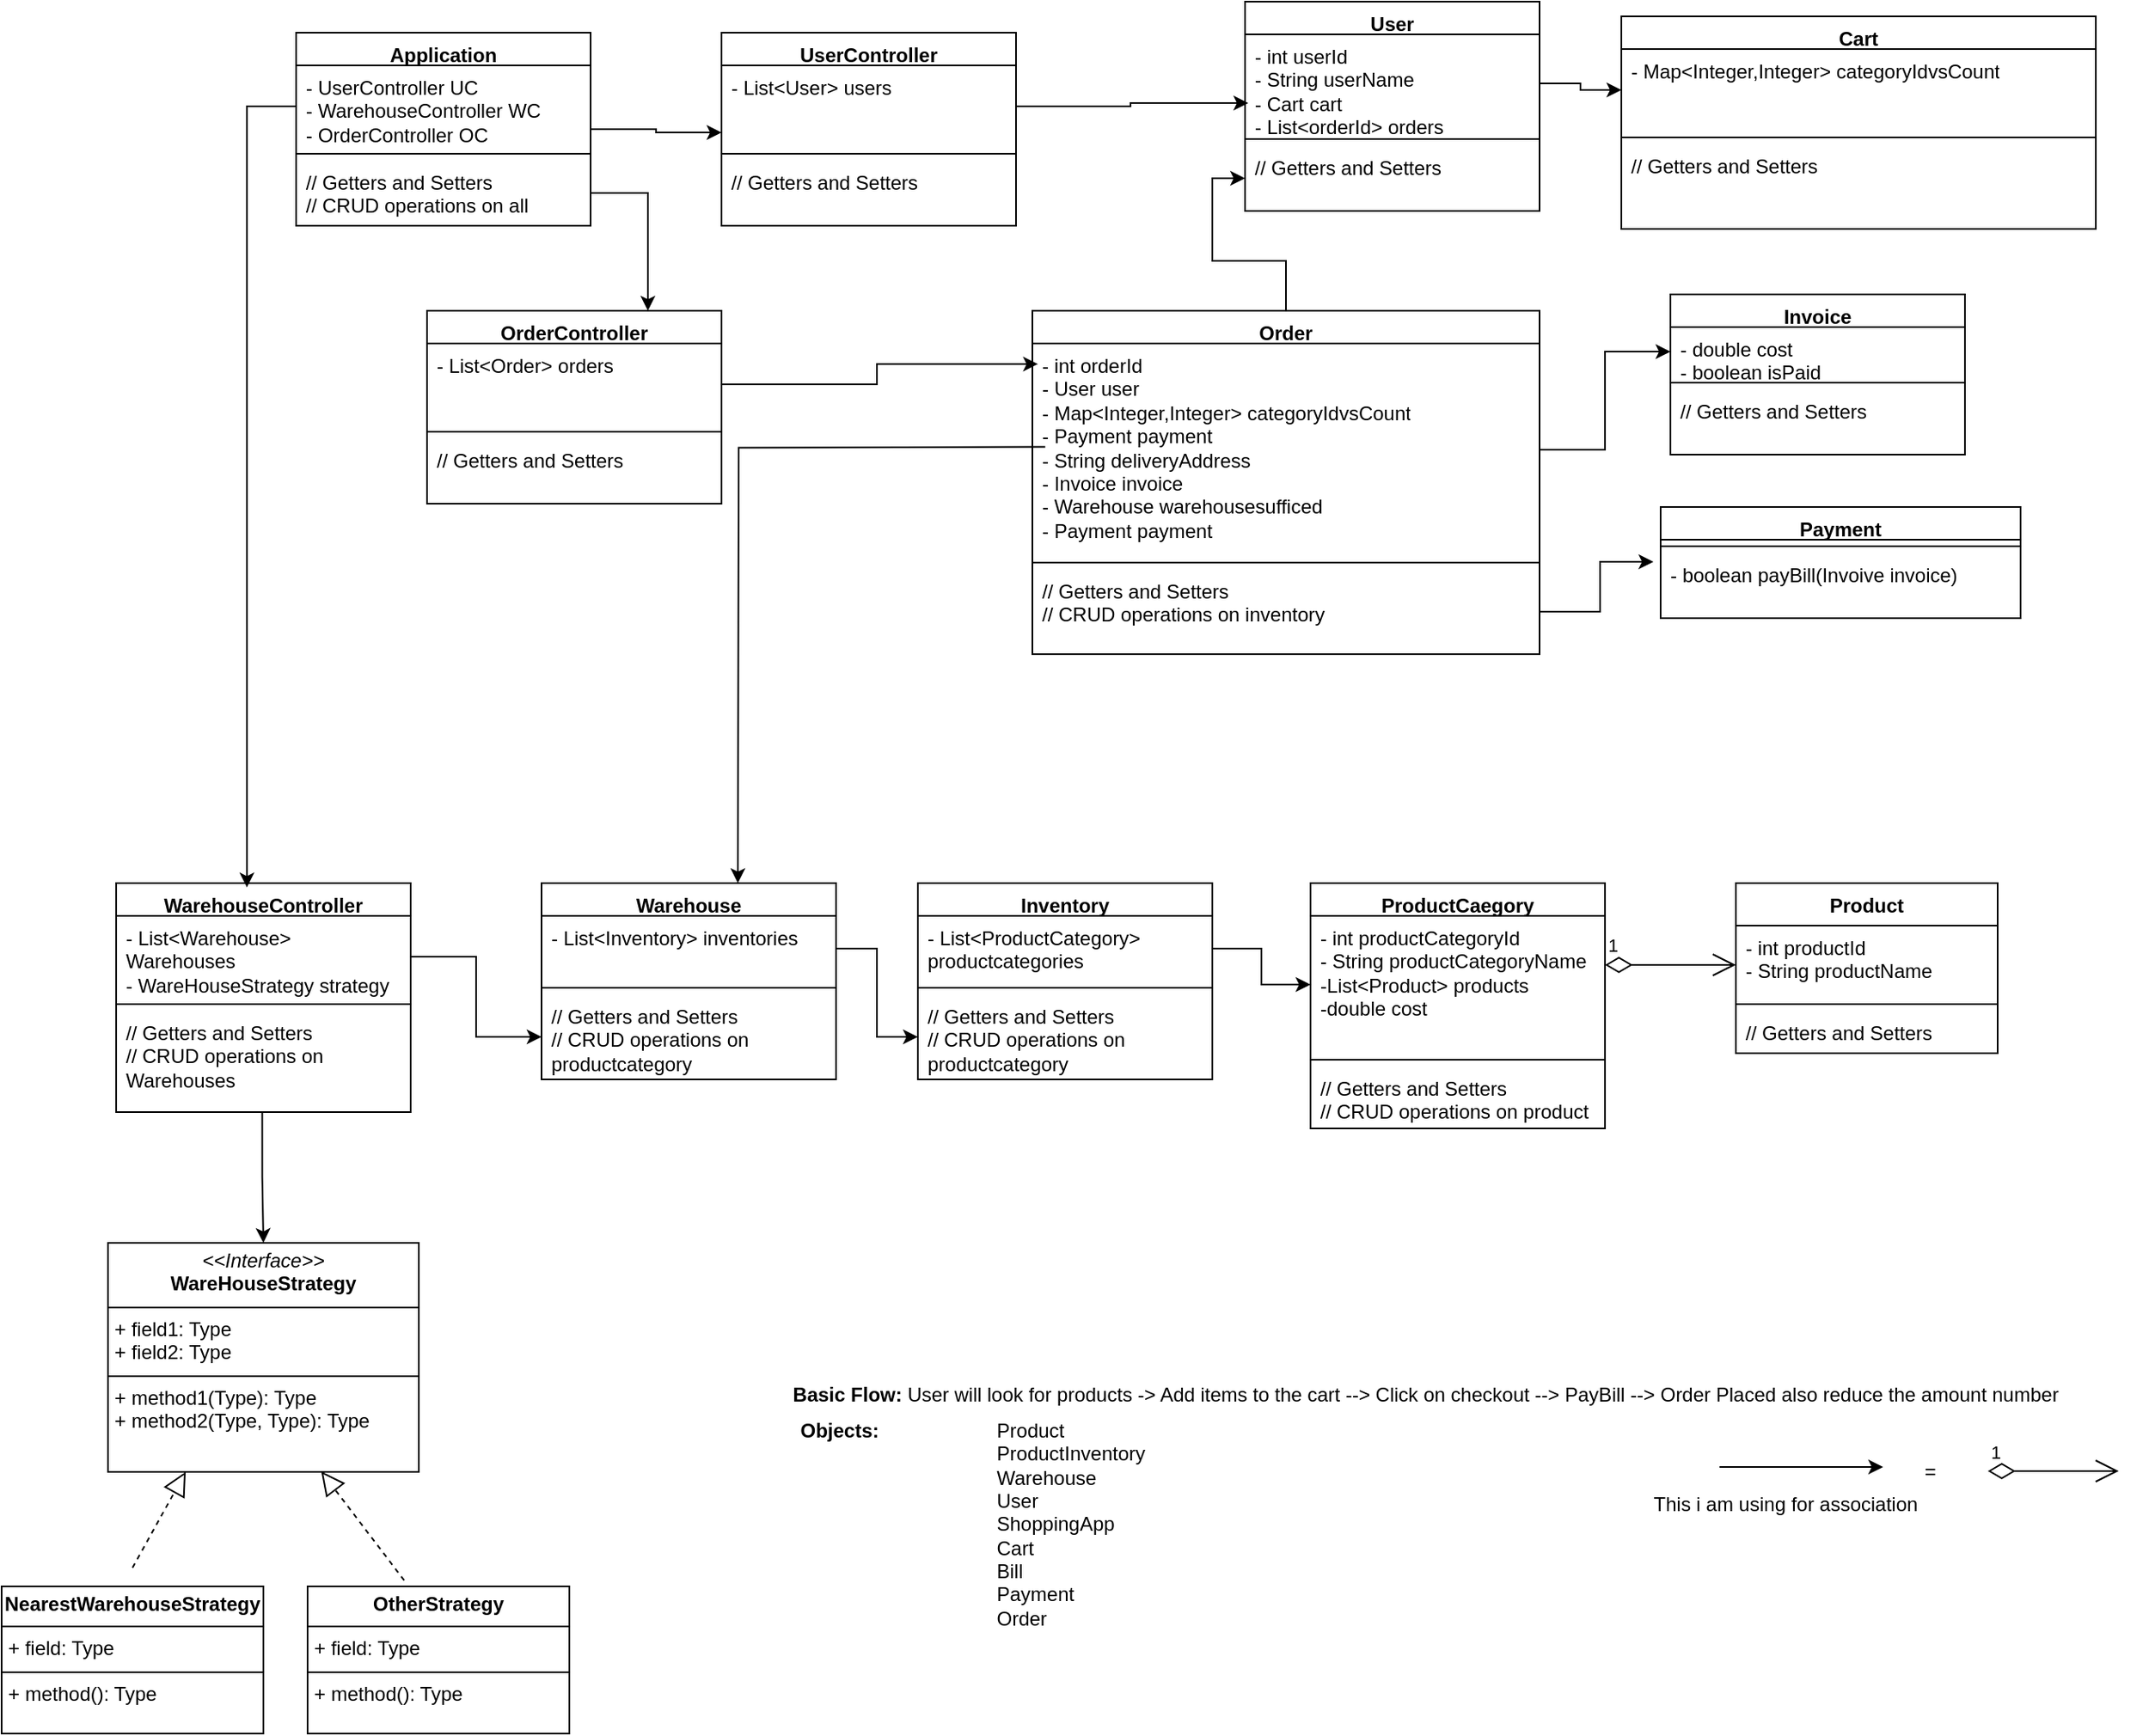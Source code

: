 <mxfile version="26.2.12">
  <diagram name="Page-1" id="R5mzg3Jd73CgV2ITMSIx">
    <mxGraphModel dx="2855" dy="2289" grid="1" gridSize="10" guides="1" tooltips="1" connect="1" arrows="1" fold="1" page="1" pageScale="1" pageWidth="827" pageHeight="1169" math="0" shadow="0">
      <root>
        <mxCell id="0" />
        <mxCell id="1" parent="0" />
        <mxCell id="mcaBPI0NUhfUBAepLJSA-3" value="Product" style="swimlane;fontStyle=1;align=center;verticalAlign=top;childLayout=stackLayout;horizontal=1;startSize=26;horizontalStack=0;resizeParent=1;resizeParentMax=0;resizeLast=0;collapsible=1;marginBottom=0;whiteSpace=wrap;html=1;" vertex="1" parent="1">
          <mxGeometry x="460" y="450" width="160" height="104" as="geometry" />
        </mxCell>
        <mxCell id="mcaBPI0NUhfUBAepLJSA-4" value="- int productId&lt;div&gt;- String productName&lt;/div&gt;" style="text;strokeColor=none;fillColor=none;align=left;verticalAlign=top;spacingLeft=4;spacingRight=4;overflow=hidden;rotatable=0;points=[[0,0.5],[1,0.5]];portConstraint=eastwest;whiteSpace=wrap;html=1;" vertex="1" parent="mcaBPI0NUhfUBAepLJSA-3">
          <mxGeometry y="26" width="160" height="44" as="geometry" />
        </mxCell>
        <mxCell id="mcaBPI0NUhfUBAepLJSA-5" value="" style="line;strokeWidth=1;fillColor=none;align=left;verticalAlign=middle;spacingTop=-1;spacingLeft=3;spacingRight=3;rotatable=0;labelPosition=right;points=[];portConstraint=eastwest;strokeColor=inherit;" vertex="1" parent="mcaBPI0NUhfUBAepLJSA-3">
          <mxGeometry y="70" width="160" height="8" as="geometry" />
        </mxCell>
        <mxCell id="mcaBPI0NUhfUBAepLJSA-6" value="// Getters and Setters" style="text;strokeColor=none;fillColor=none;align=left;verticalAlign=top;spacingLeft=4;spacingRight=4;overflow=hidden;rotatable=0;points=[[0,0.5],[1,0.5]];portConstraint=eastwest;whiteSpace=wrap;html=1;" vertex="1" parent="mcaBPI0NUhfUBAepLJSA-3">
          <mxGeometry y="78" width="160" height="26" as="geometry" />
        </mxCell>
        <mxCell id="mcaBPI0NUhfUBAepLJSA-8" value="ProductCaegory" style="swimlane;fontStyle=1;align=center;verticalAlign=top;childLayout=stackLayout;horizontal=1;startSize=20;horizontalStack=0;resizeParent=1;resizeParentMax=0;resizeLast=0;collapsible=1;marginBottom=0;whiteSpace=wrap;html=1;" vertex="1" parent="1">
          <mxGeometry x="200" y="450" width="180" height="150" as="geometry" />
        </mxCell>
        <mxCell id="mcaBPI0NUhfUBAepLJSA-9" value="&lt;div&gt;- int productCategoryId&lt;/div&gt;&lt;div&gt;- String productCategoryName&lt;/div&gt;-List&amp;lt;Product&amp;gt; products&lt;div&gt;-double cost&lt;/div&gt;" style="text;strokeColor=none;fillColor=none;align=left;verticalAlign=top;spacingLeft=4;spacingRight=4;overflow=hidden;rotatable=0;points=[[0,0.5],[1,0.5]];portConstraint=eastwest;whiteSpace=wrap;html=1;" vertex="1" parent="mcaBPI0NUhfUBAepLJSA-8">
          <mxGeometry y="20" width="180" height="84" as="geometry" />
        </mxCell>
        <mxCell id="mcaBPI0NUhfUBAepLJSA-10" value="" style="line;strokeWidth=1;fillColor=none;align=left;verticalAlign=middle;spacingTop=-1;spacingLeft=3;spacingRight=3;rotatable=0;labelPosition=right;points=[];portConstraint=eastwest;strokeColor=inherit;" vertex="1" parent="mcaBPI0NUhfUBAepLJSA-8">
          <mxGeometry y="104" width="180" height="8" as="geometry" />
        </mxCell>
        <mxCell id="mcaBPI0NUhfUBAepLJSA-11" value="// Getters and Setters&lt;div&gt;// CRUD operations on product&lt;/div&gt;" style="text;strokeColor=none;fillColor=none;align=left;verticalAlign=top;spacingLeft=4;spacingRight=4;overflow=hidden;rotatable=0;points=[[0,0.5],[1,0.5]];portConstraint=eastwest;whiteSpace=wrap;html=1;" vertex="1" parent="mcaBPI0NUhfUBAepLJSA-8">
          <mxGeometry y="112" width="180" height="38" as="geometry" />
        </mxCell>
        <mxCell id="mcaBPI0NUhfUBAepLJSA-12" value="1" style="endArrow=open;html=1;endSize=12;startArrow=diamondThin;startSize=14;startFill=0;edgeStyle=orthogonalEdgeStyle;align=left;verticalAlign=bottom;rounded=0;" edge="1" parent="1">
          <mxGeometry x="-1" y="3" relative="1" as="geometry">
            <mxPoint x="380" y="500" as="sourcePoint" />
            <mxPoint x="460" y="500" as="targetPoint" />
          </mxGeometry>
        </mxCell>
        <mxCell id="mcaBPI0NUhfUBAepLJSA-13" value="Inventory" style="swimlane;fontStyle=1;align=center;verticalAlign=top;childLayout=stackLayout;horizontal=1;startSize=20;horizontalStack=0;resizeParent=1;resizeParentMax=0;resizeLast=0;collapsible=1;marginBottom=0;whiteSpace=wrap;html=1;" vertex="1" parent="1">
          <mxGeometry x="-40" y="450" width="180" height="120" as="geometry" />
        </mxCell>
        <mxCell id="mcaBPI0NUhfUBAepLJSA-14" value="&lt;div&gt;- List&amp;lt;ProductCategory&amp;gt; productcategories&lt;/div&gt;" style="text;strokeColor=none;fillColor=none;align=left;verticalAlign=top;spacingLeft=4;spacingRight=4;overflow=hidden;rotatable=0;points=[[0,0.5],[1,0.5]];portConstraint=eastwest;whiteSpace=wrap;html=1;" vertex="1" parent="mcaBPI0NUhfUBAepLJSA-13">
          <mxGeometry y="20" width="180" height="40" as="geometry" />
        </mxCell>
        <mxCell id="mcaBPI0NUhfUBAepLJSA-15" value="" style="line;strokeWidth=1;fillColor=none;align=left;verticalAlign=middle;spacingTop=-1;spacingLeft=3;spacingRight=3;rotatable=0;labelPosition=right;points=[];portConstraint=eastwest;strokeColor=inherit;" vertex="1" parent="mcaBPI0NUhfUBAepLJSA-13">
          <mxGeometry y="60" width="180" height="8" as="geometry" />
        </mxCell>
        <mxCell id="mcaBPI0NUhfUBAepLJSA-16" value="// Getters and Setters&lt;div&gt;// CRUD operations on productcategory&lt;/div&gt;" style="text;strokeColor=none;fillColor=none;align=left;verticalAlign=top;spacingLeft=4;spacingRight=4;overflow=hidden;rotatable=0;points=[[0,0.5],[1,0.5]];portConstraint=eastwest;whiteSpace=wrap;html=1;" vertex="1" parent="mcaBPI0NUhfUBAepLJSA-13">
          <mxGeometry y="68" width="180" height="52" as="geometry" />
        </mxCell>
        <mxCell id="mcaBPI0NUhfUBAepLJSA-18" style="edgeStyle=orthogonalEdgeStyle;rounded=0;orthogonalLoop=1;jettySize=auto;html=1;entryX=0;entryY=0.5;entryDx=0;entryDy=0;" edge="1" parent="1" source="mcaBPI0NUhfUBAepLJSA-14" target="mcaBPI0NUhfUBAepLJSA-9">
          <mxGeometry relative="1" as="geometry" />
        </mxCell>
        <mxCell id="mcaBPI0NUhfUBAepLJSA-23" value="Warehouse" style="swimlane;fontStyle=1;align=center;verticalAlign=top;childLayout=stackLayout;horizontal=1;startSize=20;horizontalStack=0;resizeParent=1;resizeParentMax=0;resizeLast=0;collapsible=1;marginBottom=0;whiteSpace=wrap;html=1;" vertex="1" parent="1">
          <mxGeometry x="-270" y="450" width="180" height="120" as="geometry">
            <mxRectangle x="-270" y="450" width="100" height="30" as="alternateBounds" />
          </mxGeometry>
        </mxCell>
        <mxCell id="mcaBPI0NUhfUBAepLJSA-24" value="&lt;div&gt;- List&amp;lt;Inventory&amp;gt; inventories&lt;/div&gt;" style="text;strokeColor=none;fillColor=none;align=left;verticalAlign=top;spacingLeft=4;spacingRight=4;overflow=hidden;rotatable=0;points=[[0,0.5],[1,0.5]];portConstraint=eastwest;whiteSpace=wrap;html=1;" vertex="1" parent="mcaBPI0NUhfUBAepLJSA-23">
          <mxGeometry y="20" width="180" height="40" as="geometry" />
        </mxCell>
        <mxCell id="mcaBPI0NUhfUBAepLJSA-25" value="" style="line;strokeWidth=1;fillColor=none;align=left;verticalAlign=middle;spacingTop=-1;spacingLeft=3;spacingRight=3;rotatable=0;labelPosition=right;points=[];portConstraint=eastwest;strokeColor=inherit;" vertex="1" parent="mcaBPI0NUhfUBAepLJSA-23">
          <mxGeometry y="60" width="180" height="8" as="geometry" />
        </mxCell>
        <mxCell id="mcaBPI0NUhfUBAepLJSA-26" value="// Getters and Setters&lt;div&gt;// CRUD operations on productcategory&lt;/div&gt;" style="text;strokeColor=none;fillColor=none;align=left;verticalAlign=top;spacingLeft=4;spacingRight=4;overflow=hidden;rotatable=0;points=[[0,0.5],[1,0.5]];portConstraint=eastwest;whiteSpace=wrap;html=1;" vertex="1" parent="mcaBPI0NUhfUBAepLJSA-23">
          <mxGeometry y="68" width="180" height="52" as="geometry" />
        </mxCell>
        <mxCell id="mcaBPI0NUhfUBAepLJSA-27" value="" style="edgeStyle=orthogonalEdgeStyle;rounded=0;orthogonalLoop=1;jettySize=auto;html=1;" edge="1" parent="1" source="mcaBPI0NUhfUBAepLJSA-24" target="mcaBPI0NUhfUBAepLJSA-16">
          <mxGeometry relative="1" as="geometry" />
        </mxCell>
        <mxCell id="mcaBPI0NUhfUBAepLJSA-28" value="&lt;span style=&quot;caret-color: rgba(0, 0, 0, 0); color: rgba(0, 0, 0, 0); font-family: monospace; font-size: 0px; text-align: start;&quot;&gt;%3CmxGraphModel%3E%3Croot%3E%3CmxCell%20id%3D%220%22%2F%3E%3CmxCell%20id%3D%221%22%20parent%3D%220%22%2F%3E%3CmxCell%20id%3D%222%22%20value%3D%22%26lt%3Bb%26gt%3BBasic%20Flow%3A%20%26lt%3B%2Fb%26gt%3BUser%20will%20look%20for%20products%20-%26amp%3Bgt%3B%20Add%20items%20to%20the%20cart%20--%26amp%3Bgt%3B%20Click%20on%20checkout%20--%26amp%3Bgt%3B%20PayBill%20--%26amp%3Bgt%3B%20Order%20Placed%20also%20reduce%20the%20amount%20number%26lt%3Bdiv%26gt%3B%26lt%3Bbr%26gt%3B%26lt%3B%2Fdiv%26gt%3B%22%20style%3D%22text%3Bhtml%3D1%3Balign%3Dcenter%3BverticalAlign%3Dmiddle%3Bresizable%3D0%3Bpoints%3D%5B%5D%3Bautosize%3D1%3BstrokeColor%3Dnone%3BfillColor%3Dnone%3B%22%20vertex%3D%221%22%20parent%3D%221%22%3E%3CmxGeometry%20x%3D%22-370%22%20y%3D%223%22%20width%3D%22800%22%20height%3D%2240%22%20as%3D%22geometry%22%2F%3E%3C%2FmxCell%3E%3CmxCell%20id%3D%223%22%20value%3D%22%26lt%3Bdiv%20style%3D%26quot%3Btext-align%3A%20left%3B%26quot%3B%26gt%3B%26lt%3Bb%26gt%3BObjects%3A%20%26lt%3Bspan%20style%3D%26quot%3Bwhite-space%3A%20pre%3B%26quot%3B%26gt%3B%26%239%3B%26lt%3B%2Fspan%26gt%3B%26lt%3B%2Fb%26gt%3B%26lt%3Bspan%20style%3D%26quot%3Bwhite-space%3A%20pre%3B%26quot%3B%26gt%3B%26%239%3B%26lt%3B%2Fspan%26gt%3B%26lt%3Bspan%20style%3D%26quot%3Bwhite-space%3A%20pre%3B%26quot%3B%26gt%3B%26%239%3B%20%20%20%20%26lt%3B%2Fspan%26gt%3BProduct%26lt%3B%2Fdiv%26gt%3B%26lt%3Bdiv%20style%3D%26quot%3Btext-align%3A%20left%3B%26quot%3B%26gt%3B%26lt%3Bspan%20style%3D%26quot%3Bwhite-space%3A%20pre%3B%26quot%3B%26gt%3B%26%239%3B%26lt%3B%2Fspan%26gt%3B%26lt%3Bspan%20style%3D%26quot%3Bwhite-space%3A%20pre%3B%26quot%3B%26gt%3B%26%239%3B%26lt%3B%2Fspan%26gt%3B%26lt%3Bspan%20style%3D%26quot%3Bwhite-space%3A%20pre%3B%26quot%3B%26gt%3B%26%239%3B%26lt%3B%2Fspan%26gt%3B%26lt%3Bspan%20style%3D%26quot%3Bwhite-space%3A%20pre%3B%26quot%3B%26gt%3B%26%239%3B%20%20%20%20%26lt%3B%2Fspan%26gt%3BProductInventory%26lt%3B%2Fdiv%26gt%3B%26lt%3Bblockquote%20style%3D%26quot%3Bmargin%3A%200%200%200%2040px%3B%20border%3A%20none%3B%20padding%3A%200px%3B%26quot%3B%26gt%3B%26lt%3Bblockquote%20style%3D%26quot%3Bmargin%3A%200%200%200%2040px%3B%20border%3A%20none%3B%20padding%3A%200px%3B%26quot%3B%26gt%3B%26lt%3Bblockquote%20style%3D%26quot%3Bmargin%3A%200%200%200%2040px%3B%20border%3A%20none%3B%20padding%3A%200px%3B%26quot%3B%26gt%3B%26lt%3Bdiv%20style%3D%26quot%3Btext-align%3A%20left%3B%26quot%3B%26gt%3BWarehouse%26lt%3B%2Fdiv%26gt%3B%26lt%3B%2Fblockquote%26gt%3B%26lt%3B%2Fblockquote%26gt%3B%26lt%3Bblockquote%20style%3D%26quot%3Bmargin%3A%200%200%200%2040px%3B%20border%3A%20none%3B%20padding%3A%200px%3B%26quot%3B%26gt%3B%26lt%3Bblockquote%20style%3D%26quot%3Bmargin%3A%200%200%200%2040px%3B%20border%3A%20none%3B%20padding%3A%200px%3B%26quot%3B%26gt%3B%26lt%3Bdiv%20style%3D%26quot%3Btext-align%3A%20left%3B%26quot%3B%26gt%3BUser%26lt%3B%2Fdiv%26gt%3B%26lt%3B%2Fblockquote%26gt%3B%26lt%3B%2Fblockquote%26gt%3B%26lt%3Bblockquote%20style%3D%26quot%3Bmargin%3A%200%200%200%2040px%3B%20border%3A%20none%3B%20padding%3A%200px%3B%26quot%3B%26gt%3B%26lt%3Bblockquote%20style%3D%26quot%3Bmargin%3A%200%200%200%2040px%3B%20border%3A%20none%3B%20padding%3A%200px%3B%26quot%3B%26gt%3B%26lt%3Bdiv%20style%3D%26quot%3Btext-align%3A%20left%3B%26quot%3B%26gt%3BShoppingApp%26lt%3B%2Fdiv%26gt%3B%26lt%3B%2Fblockquote%26gt%3B%26lt%3B%2Fblockquote%26gt%3B%26lt%3Bblockquote%20style%3D%26quot%3Bmargin%3A%200%200%200%2040px%3B%20border%3A%20none%3B%20padding%3A%200px%3B%26quot%3B%26gt%3B%26lt%3Bblockquote%20style%3D%26quot%3Bmargin%3A%200%200%200%2040px%3B%20border%3A%20none%3B%20padding%3A%200px%3B%26quot%3B%26gt%3B%26lt%3Bdiv%20style%3D%26quot%3Btext-align%3A%20left%3B%26quot%3B%26gt%3BCart%26lt%3B%2Fdiv%26gt%3B%26lt%3B%2Fblockquote%26gt%3B%26lt%3B%2Fblockquote%26gt%3B%26lt%3Bblockquote%20style%3D%26quot%3Bmargin%3A%200%200%200%2040px%3B%20border%3A%20none%3B%20padding%3A%200px%3B%26quot%3B%26gt%3B%26lt%3Bblockquote%20style%3D%26quot%3Bmargin%3A%200%200%200%2040px%3B%20border%3A%20none%3B%20padding%3A%200px%3B%26quot%3B%26gt%3B%26lt%3Bdiv%20style%3D%26quot%3Btext-align%3A%20left%3B%26quot%3B%26gt%3BBill%26lt%3B%2Fdiv%26gt%3B%26lt%3B%2Fblockquote%26gt%3B%26lt%3B%2Fblockquote%26gt%3B%26lt%3Bblockquote%20style%3D%26quot%3Bmargin%3A%200%200%200%2040px%3B%20border%3A%20none%3B%20padding%3A%200px%3B%26quot%3B%26gt%3B%26lt%3Bblockquote%20style%3D%26quot%3Bmargin%3A%200%200%200%2040px%3B%20border%3A%20none%3B%20padding%3A%200px%3B%26quot%3B%26gt%3B%26lt%3Bdiv%20style%3D%26quot%3Btext-align%3A%20left%3B%26quot%3B%26gt%3BPayment%26lt%3B%2Fdiv%26gt%3B%26lt%3B%2Fblockquote%26gt%3B%26lt%3B%2Fblockquote%26gt%3B%26lt%3B%2Fblockquote%26gt%3B%22%20style%3D%22text%3Bhtml%3D1%3Balign%3Dright%3BverticalAlign%3Dmiddle%3Bresizable%3D0%3Bpoints%3D%5B%5D%3Bautosize%3D1%3BstrokeColor%3Dnone%3BfillColor%3Dnone%3B%22%20vertex%3D%221%22%20parent%3D%221%22%3E%3CmxGeometry%20x%3D%22-370%22%20y%3D%2230%22%20width%3D%22230%22%20height%3D%22130%22%20as%3D%22geometry%22%2F%3E%3C%2FmxCell%3E%3CmxCell%20id%3D%224%22%20value%3D%22%22%20style%3D%22edgeStyle%3Dnone%3BorthogonalLoop%3D1%3BjettySize%3Dauto%3Bhtml%3D1%3Brounded%3D0%3B%22%20edge%3D%221%22%20parent%3D%221%22%3E%3CmxGeometry%20width%3D%22100%22%20relative%3D%221%22%20as%3D%22geometry%22%3E%3CmxPoint%20x%3D%22210%22%20y%3D%2260%22%20as%3D%22sourcePoint%22%2F%3E%3CmxPoint%20x%3D%22310%22%20y%3D%2260%22%20as%3D%22targetPoint%22%2F%3E%3CArray%20as%3D%22points%22%2F%3E%3C%2FmxGeometry%3E%3C%2FmxCell%3E%3CmxCell%20id%3D%225%22%20value%3D%22This%20i%20am%20using%20for%20association%22%20style%3D%22text%3Bhtml%3D1%3Balign%3Dcenter%3BverticalAlign%3Dmiddle%3Bresizable%3D0%3Bpoints%3D%5B%5D%3Bautosize%3D1%3BstrokeColor%3Dnone%3BfillColor%3Dnone%3B%22%20vertex%3D%221%22%20parent%3D%221%22%3E%3CmxGeometry%20x%3D%22160%22%20y%3D%2268%22%20width%3D%22180%22%20height%3D%2230%22%20as%3D%22geometry%22%2F%3E%3C%2FmxCell%3E%3CmxCell%20id%3D%226%22%20value%3D%22%3D%26amp%3Bnbsp%3B%22%20style%3D%22text%3Bhtml%3D1%3Balign%3Dcenter%3BverticalAlign%3Dmiddle%3Bresizable%3D0%3Bpoints%3D%5B%5D%3Bautosize%3D1%3BstrokeColor%3Dnone%3BfillColor%3Dnone%3B%22%20vertex%3D%221%22%20parent%3D%221%22%3E%3CmxGeometry%20x%3D%22325%22%20y%3D%2248%22%20width%3D%2230%22%20height%3D%2230%22%20as%3D%22geometry%22%2F%3E%3C%2FmxCell%3E%3CmxCell%20id%3D%227%22%20value%3D%221%22%20style%3D%22endArrow%3Dopen%3Bhtml%3D1%3BendSize%3D12%3BstartArrow%3DdiamondThin%3BstartSize%3D14%3BstartFill%3D0%3BedgeStyle%3DorthogonalEdgeStyle%3Balign%3Dleft%3BverticalAlign%3Dbottom%3Brounded%3D0%3B%22%20edge%3D%221%22%20parent%3D%221%22%3E%3CmxGeometry%20x%3D%22-1%22%20y%3D%223%22%20relative%3D%221%22%20as%3D%22geometry%22%3E%3CmxPoint%20x%3D%22374%22%20y%3D%2262.5%22%20as%3D%22sourcePoint%22%2F%3E%3CmxPoint%20x%3D%22454%22%20y%3D%2262.5%22%20as%3D%22targetPoint%22%2F%3E%3C%2FmxGeometry%3E%3C%2FmxCell%3E%3C%2Froot%3E%3C%2FmxGraphModel%3E&lt;/span&gt;" style="text;html=1;align=center;verticalAlign=middle;resizable=0;points=[];autosize=1;strokeColor=none;fillColor=none;" vertex="1" parent="1">
          <mxGeometry x="-120" y="808" width="20" height="30" as="geometry" />
        </mxCell>
        <mxCell id="mcaBPI0NUhfUBAepLJSA-29" value="&lt;b&gt;Basic Flow: &lt;/b&gt;User will look for products -&amp;gt; Add items to the cart --&amp;gt; Click on checkout --&amp;gt; PayBill --&amp;gt; Order Placed also reduce the amount number&lt;div&gt;&lt;br&gt;&lt;/div&gt;" style="text;html=1;align=center;verticalAlign=middle;resizable=0;points=[];autosize=1;strokeColor=none;fillColor=none;" vertex="1" parent="1">
          <mxGeometry x="-130" y="750" width="800" height="40" as="geometry" />
        </mxCell>
        <mxCell id="mcaBPI0NUhfUBAepLJSA-30" value="&lt;div style=&quot;text-align: left;&quot;&gt;&lt;b&gt;Objects: &lt;span style=&quot;white-space: pre;&quot;&gt;&#x9;&lt;/span&gt;&lt;/b&gt;&lt;span style=&quot;white-space: pre;&quot;&gt;&#x9;&lt;/span&gt;&lt;span style=&quot;white-space: pre;&quot;&gt;&#x9;    &lt;/span&gt;Product&lt;/div&gt;&lt;div style=&quot;text-align: left;&quot;&gt;&lt;span style=&quot;white-space: pre;&quot;&gt;&#x9;&lt;/span&gt;&lt;span style=&quot;white-space: pre;&quot;&gt;&#x9;&lt;/span&gt;&lt;span style=&quot;white-space: pre;&quot;&gt;&#x9;&lt;/span&gt;&lt;span style=&quot;white-space: pre;&quot;&gt;&#x9;    &lt;/span&gt;ProductInventory&lt;/div&gt;&lt;blockquote style=&quot;margin: 0px 0px 0px 40px; border: medium; padding: 0px;&quot;&gt;&lt;blockquote style=&quot;margin: 0px 0px 0px 40px; border: medium; padding: 0px;&quot;&gt;&lt;blockquote style=&quot;margin: 0px 0px 0px 40px; border: medium; padding: 0px;&quot;&gt;&lt;div style=&quot;text-align: left;&quot;&gt;Warehouse&lt;/div&gt;&lt;/blockquote&gt;&lt;/blockquote&gt;&lt;blockquote style=&quot;margin: 0px 0px 0px 40px; border: medium; padding: 0px;&quot;&gt;&lt;blockquote style=&quot;margin: 0px 0px 0px 40px; border: medium; padding: 0px;&quot;&gt;&lt;div style=&quot;text-align: left;&quot;&gt;User&lt;/div&gt;&lt;/blockquote&gt;&lt;/blockquote&gt;&lt;blockquote style=&quot;margin: 0px 0px 0px 40px; border: medium; padding: 0px;&quot;&gt;&lt;blockquote style=&quot;margin: 0px 0px 0px 40px; border: medium; padding: 0px;&quot;&gt;&lt;div style=&quot;text-align: left;&quot;&gt;ShoppingApp&lt;/div&gt;&lt;/blockquote&gt;&lt;/blockquote&gt;&lt;blockquote style=&quot;margin: 0px 0px 0px 40px; border: medium; padding: 0px;&quot;&gt;&lt;blockquote style=&quot;margin: 0px 0px 0px 40px; border: medium; padding: 0px;&quot;&gt;&lt;div style=&quot;text-align: left;&quot;&gt;Cart&lt;/div&gt;&lt;/blockquote&gt;&lt;/blockquote&gt;&lt;blockquote style=&quot;margin: 0px 0px 0px 40px; border: medium; padding: 0px;&quot;&gt;&lt;blockquote style=&quot;margin: 0px 0px 0px 40px; border: medium; padding: 0px;&quot;&gt;&lt;div style=&quot;text-align: left;&quot;&gt;Bill&lt;/div&gt;&lt;/blockquote&gt;&lt;/blockquote&gt;&lt;blockquote style=&quot;margin: 0px 0px 0px 40px; border: medium; padding: 0px;&quot;&gt;&lt;blockquote style=&quot;margin: 0px 0px 0px 40px; border: medium; padding: 0px;&quot;&gt;&lt;div style=&quot;text-align: left;&quot;&gt;Payment&lt;/div&gt;&lt;div style=&quot;text-align: left;&quot;&gt;Order&lt;/div&gt;&lt;/blockquote&gt;&lt;/blockquote&gt;&lt;/blockquote&gt;" style="text;html=1;align=right;verticalAlign=middle;resizable=0;points=[];autosize=1;strokeColor=none;fillColor=none;" vertex="1" parent="1">
          <mxGeometry x="-130" y="772" width="230" height="140" as="geometry" />
        </mxCell>
        <mxCell id="mcaBPI0NUhfUBAepLJSA-31" value="" style="edgeStyle=none;orthogonalLoop=1;jettySize=auto;html=1;rounded=0;" edge="1" parent="1">
          <mxGeometry width="100" relative="1" as="geometry">
            <mxPoint x="450" y="807" as="sourcePoint" />
            <mxPoint x="550" y="807" as="targetPoint" />
            <Array as="points" />
          </mxGeometry>
        </mxCell>
        <mxCell id="mcaBPI0NUhfUBAepLJSA-32" value="This i am using for association" style="text;html=1;align=center;verticalAlign=middle;resizable=0;points=[];autosize=1;strokeColor=none;fillColor=none;" vertex="1" parent="1">
          <mxGeometry x="400" y="815" width="180" height="30" as="geometry" />
        </mxCell>
        <mxCell id="mcaBPI0NUhfUBAepLJSA-33" value="=&amp;nbsp;" style="text;html=1;align=center;verticalAlign=middle;resizable=0;points=[];autosize=1;strokeColor=none;fillColor=none;" vertex="1" parent="1">
          <mxGeometry x="565" y="795" width="30" height="30" as="geometry" />
        </mxCell>
        <mxCell id="mcaBPI0NUhfUBAepLJSA-34" value="1" style="endArrow=open;html=1;endSize=12;startArrow=diamondThin;startSize=14;startFill=0;edgeStyle=orthogonalEdgeStyle;align=left;verticalAlign=bottom;rounded=0;" edge="1" parent="1">
          <mxGeometry x="-1" y="3" relative="1" as="geometry">
            <mxPoint x="614" y="809.5" as="sourcePoint" />
            <mxPoint x="694" y="809.5" as="targetPoint" />
          </mxGeometry>
        </mxCell>
        <mxCell id="mcaBPI0NUhfUBAepLJSA-35" value="User" style="swimlane;fontStyle=1;align=center;verticalAlign=top;childLayout=stackLayout;horizontal=1;startSize=20;horizontalStack=0;resizeParent=1;resizeParentMax=0;resizeLast=0;collapsible=1;marginBottom=0;whiteSpace=wrap;html=1;" vertex="1" parent="1">
          <mxGeometry x="160" y="-89" width="180" height="128" as="geometry" />
        </mxCell>
        <mxCell id="mcaBPI0NUhfUBAepLJSA-36" value="&lt;div&gt;- int userId&lt;/div&gt;&lt;div&gt;- String userName&lt;/div&gt;&lt;div&gt;- Cart cart&lt;/div&gt;&lt;div&gt;- List&amp;lt;orderId&amp;gt; orders&lt;/div&gt;" style="text;strokeColor=none;fillColor=none;align=left;verticalAlign=top;spacingLeft=4;spacingRight=4;overflow=hidden;rotatable=0;points=[[0,0.5],[1,0.5]];portConstraint=eastwest;whiteSpace=wrap;html=1;" vertex="1" parent="mcaBPI0NUhfUBAepLJSA-35">
          <mxGeometry y="20" width="180" height="60" as="geometry" />
        </mxCell>
        <mxCell id="mcaBPI0NUhfUBAepLJSA-37" value="" style="line;strokeWidth=1;fillColor=none;align=left;verticalAlign=middle;spacingTop=-1;spacingLeft=3;spacingRight=3;rotatable=0;labelPosition=right;points=[];portConstraint=eastwest;strokeColor=inherit;" vertex="1" parent="mcaBPI0NUhfUBAepLJSA-35">
          <mxGeometry y="80" width="180" height="8" as="geometry" />
        </mxCell>
        <mxCell id="mcaBPI0NUhfUBAepLJSA-38" value="// Getters and Setters&lt;div&gt;&lt;br&gt;&lt;/div&gt;" style="text;strokeColor=none;fillColor=none;align=left;verticalAlign=top;spacingLeft=4;spacingRight=4;overflow=hidden;rotatable=0;points=[[0,0.5],[1,0.5]];portConstraint=eastwest;whiteSpace=wrap;html=1;" vertex="1" parent="mcaBPI0NUhfUBAepLJSA-35">
          <mxGeometry y="88" width="180" height="40" as="geometry" />
        </mxCell>
        <mxCell id="mcaBPI0NUhfUBAepLJSA-39" value="WarehouseController" style="swimlane;fontStyle=1;align=center;verticalAlign=top;childLayout=stackLayout;horizontal=1;startSize=20;horizontalStack=0;resizeParent=1;resizeParentMax=0;resizeLast=0;collapsible=1;marginBottom=0;whiteSpace=wrap;html=1;" vertex="1" parent="1">
          <mxGeometry x="-530" y="450" width="180" height="140" as="geometry">
            <mxRectangle x="-270" y="450" width="100" height="30" as="alternateBounds" />
          </mxGeometry>
        </mxCell>
        <mxCell id="mcaBPI0NUhfUBAepLJSA-40" value="&lt;div&gt;- List&amp;lt;Warehouse&amp;gt; Warehouses&lt;/div&gt;&lt;div&gt;- WareHouseStrategy strategy&lt;/div&gt;" style="text;strokeColor=none;fillColor=none;align=left;verticalAlign=top;spacingLeft=4;spacingRight=4;overflow=hidden;rotatable=0;points=[[0,0.5],[1,0.5]];portConstraint=eastwest;whiteSpace=wrap;html=1;" vertex="1" parent="mcaBPI0NUhfUBAepLJSA-39">
          <mxGeometry y="20" width="180" height="50" as="geometry" />
        </mxCell>
        <mxCell id="mcaBPI0NUhfUBAepLJSA-41" value="" style="line;strokeWidth=1;fillColor=none;align=left;verticalAlign=middle;spacingTop=-1;spacingLeft=3;spacingRight=3;rotatable=0;labelPosition=right;points=[];portConstraint=eastwest;strokeColor=inherit;" vertex="1" parent="mcaBPI0NUhfUBAepLJSA-39">
          <mxGeometry y="70" width="180" height="8" as="geometry" />
        </mxCell>
        <mxCell id="mcaBPI0NUhfUBAepLJSA-42" value="// Getters and Setters&lt;div&gt;// CRUD operations on Warehouses&lt;/div&gt;" style="text;strokeColor=none;fillColor=none;align=left;verticalAlign=top;spacingLeft=4;spacingRight=4;overflow=hidden;rotatable=0;points=[[0,0.5],[1,0.5]];portConstraint=eastwest;whiteSpace=wrap;html=1;" vertex="1" parent="mcaBPI0NUhfUBAepLJSA-39">
          <mxGeometry y="78" width="180" height="62" as="geometry" />
        </mxCell>
        <mxCell id="mcaBPI0NUhfUBAepLJSA-43" value="" style="edgeStyle=orthogonalEdgeStyle;rounded=0;orthogonalLoop=1;jettySize=auto;html=1;" edge="1" parent="1" source="mcaBPI0NUhfUBAepLJSA-40" target="mcaBPI0NUhfUBAepLJSA-26">
          <mxGeometry relative="1" as="geometry" />
        </mxCell>
        <mxCell id="mcaBPI0NUhfUBAepLJSA-44" value="Cart" style="swimlane;fontStyle=1;align=center;verticalAlign=top;childLayout=stackLayout;horizontal=1;startSize=20;horizontalStack=0;resizeParent=1;resizeParentMax=0;resizeLast=0;collapsible=1;marginBottom=0;whiteSpace=wrap;html=1;" vertex="1" parent="1">
          <mxGeometry x="390" y="-80" width="290" height="130" as="geometry" />
        </mxCell>
        <mxCell id="mcaBPI0NUhfUBAepLJSA-45" value="&lt;div&gt;- Map&amp;lt;Integer,Integer&amp;gt; categoryIdvsCount&lt;/div&gt;" style="text;strokeColor=none;fillColor=none;align=left;verticalAlign=top;spacingLeft=4;spacingRight=4;overflow=hidden;rotatable=0;points=[[0,0.5],[1,0.5]];portConstraint=eastwest;whiteSpace=wrap;html=1;" vertex="1" parent="mcaBPI0NUhfUBAepLJSA-44">
          <mxGeometry y="20" width="290" height="50" as="geometry" />
        </mxCell>
        <mxCell id="mcaBPI0NUhfUBAepLJSA-46" value="" style="line;strokeWidth=1;fillColor=none;align=left;verticalAlign=middle;spacingTop=-1;spacingLeft=3;spacingRight=3;rotatable=0;labelPosition=right;points=[];portConstraint=eastwest;strokeColor=inherit;" vertex="1" parent="mcaBPI0NUhfUBAepLJSA-44">
          <mxGeometry y="70" width="290" height="8" as="geometry" />
        </mxCell>
        <mxCell id="mcaBPI0NUhfUBAepLJSA-47" value="// Getters and Setters&lt;div&gt;&lt;br&gt;&lt;/div&gt;" style="text;strokeColor=none;fillColor=none;align=left;verticalAlign=top;spacingLeft=4;spacingRight=4;overflow=hidden;rotatable=0;points=[[0,0.5],[1,0.5]];portConstraint=eastwest;whiteSpace=wrap;html=1;" vertex="1" parent="mcaBPI0NUhfUBAepLJSA-44">
          <mxGeometry y="78" width="290" height="52" as="geometry" />
        </mxCell>
        <mxCell id="mcaBPI0NUhfUBAepLJSA-50" value="UserController" style="swimlane;fontStyle=1;align=center;verticalAlign=top;childLayout=stackLayout;horizontal=1;startSize=20;horizontalStack=0;resizeParent=1;resizeParentMax=0;resizeLast=0;collapsible=1;marginBottom=0;whiteSpace=wrap;html=1;" vertex="1" parent="1">
          <mxGeometry x="-160" y="-70" width="180" height="118" as="geometry" />
        </mxCell>
        <mxCell id="mcaBPI0NUhfUBAepLJSA-51" value="&lt;div&gt;- List&amp;lt;User&amp;gt; users&lt;/div&gt;" style="text;strokeColor=none;fillColor=none;align=left;verticalAlign=top;spacingLeft=4;spacingRight=4;overflow=hidden;rotatable=0;points=[[0,0.5],[1,0.5]];portConstraint=eastwest;whiteSpace=wrap;html=1;" vertex="1" parent="mcaBPI0NUhfUBAepLJSA-50">
          <mxGeometry y="20" width="180" height="50" as="geometry" />
        </mxCell>
        <mxCell id="mcaBPI0NUhfUBAepLJSA-52" value="" style="line;strokeWidth=1;fillColor=none;align=left;verticalAlign=middle;spacingTop=-1;spacingLeft=3;spacingRight=3;rotatable=0;labelPosition=right;points=[];portConstraint=eastwest;strokeColor=inherit;" vertex="1" parent="mcaBPI0NUhfUBAepLJSA-50">
          <mxGeometry y="70" width="180" height="8" as="geometry" />
        </mxCell>
        <mxCell id="mcaBPI0NUhfUBAepLJSA-53" value="// Getters and Setters&lt;div&gt;&lt;br&gt;&lt;/div&gt;" style="text;strokeColor=none;fillColor=none;align=left;verticalAlign=top;spacingLeft=4;spacingRight=4;overflow=hidden;rotatable=0;points=[[0,0.5],[1,0.5]];portConstraint=eastwest;whiteSpace=wrap;html=1;" vertex="1" parent="mcaBPI0NUhfUBAepLJSA-50">
          <mxGeometry y="78" width="180" height="40" as="geometry" />
        </mxCell>
        <mxCell id="mcaBPI0NUhfUBAepLJSA-54" style="edgeStyle=orthogonalEdgeStyle;rounded=0;orthogonalLoop=1;jettySize=auto;html=1;entryX=0.011;entryY=0.7;entryDx=0;entryDy=0;entryPerimeter=0;" edge="1" parent="1" source="mcaBPI0NUhfUBAepLJSA-51" target="mcaBPI0NUhfUBAepLJSA-36">
          <mxGeometry relative="1" as="geometry" />
        </mxCell>
        <mxCell id="mcaBPI0NUhfUBAepLJSA-55" value="Application" style="swimlane;fontStyle=1;align=center;verticalAlign=top;childLayout=stackLayout;horizontal=1;startSize=20;horizontalStack=0;resizeParent=1;resizeParentMax=0;resizeLast=0;collapsible=1;marginBottom=0;whiteSpace=wrap;html=1;" vertex="1" parent="1">
          <mxGeometry x="-420" y="-70" width="180" height="118" as="geometry" />
        </mxCell>
        <mxCell id="mcaBPI0NUhfUBAepLJSA-56" value="&lt;div&gt;- UserController UC&lt;/div&gt;&lt;div&gt;- WarehouseController WC&lt;/div&gt;&lt;div&gt;- OrderController OC&lt;/div&gt;" style="text;strokeColor=none;fillColor=none;align=left;verticalAlign=top;spacingLeft=4;spacingRight=4;overflow=hidden;rotatable=0;points=[[0,0.5],[1,0.5]];portConstraint=eastwest;whiteSpace=wrap;html=1;" vertex="1" parent="mcaBPI0NUhfUBAepLJSA-55">
          <mxGeometry y="20" width="180" height="50" as="geometry" />
        </mxCell>
        <mxCell id="mcaBPI0NUhfUBAepLJSA-57" value="" style="line;strokeWidth=1;fillColor=none;align=left;verticalAlign=middle;spacingTop=-1;spacingLeft=3;spacingRight=3;rotatable=0;labelPosition=right;points=[];portConstraint=eastwest;strokeColor=inherit;" vertex="1" parent="mcaBPI0NUhfUBAepLJSA-55">
          <mxGeometry y="70" width="180" height="8" as="geometry" />
        </mxCell>
        <mxCell id="mcaBPI0NUhfUBAepLJSA-58" value="// Getters and Setters&lt;div&gt;// CRUD operations on all&lt;/div&gt;" style="text;strokeColor=none;fillColor=none;align=left;verticalAlign=top;spacingLeft=4;spacingRight=4;overflow=hidden;rotatable=0;points=[[0,0.5],[1,0.5]];portConstraint=eastwest;whiteSpace=wrap;html=1;" vertex="1" parent="mcaBPI0NUhfUBAepLJSA-55">
          <mxGeometry y="78" width="180" height="40" as="geometry" />
        </mxCell>
        <mxCell id="mcaBPI0NUhfUBAepLJSA-59" style="edgeStyle=orthogonalEdgeStyle;rounded=0;orthogonalLoop=1;jettySize=auto;html=1;entryX=0.444;entryY=0.019;entryDx=0;entryDy=0;entryPerimeter=0;" edge="1" parent="1" source="mcaBPI0NUhfUBAepLJSA-56" target="mcaBPI0NUhfUBAepLJSA-39">
          <mxGeometry relative="1" as="geometry" />
        </mxCell>
        <mxCell id="mcaBPI0NUhfUBAepLJSA-60" style="edgeStyle=orthogonalEdgeStyle;rounded=0;orthogonalLoop=1;jettySize=auto;html=1;entryX=0;entryY=0.82;entryDx=0;entryDy=0;entryPerimeter=0;" edge="1" parent="1" source="mcaBPI0NUhfUBAepLJSA-55" target="mcaBPI0NUhfUBAepLJSA-51">
          <mxGeometry relative="1" as="geometry" />
        </mxCell>
        <mxCell id="mcaBPI0NUhfUBAepLJSA-61" value="&lt;p style=&quot;margin:0px;margin-top:4px;text-align:center;&quot;&gt;&lt;i&gt;&amp;lt;&amp;lt;Interface&amp;gt;&amp;gt;&lt;/i&gt;&lt;br&gt;&lt;b&gt;WareHouseStrategy&lt;/b&gt;&lt;/p&gt;&lt;hr size=&quot;1&quot; style=&quot;border-style:solid;&quot;&gt;&lt;p style=&quot;margin:0px;margin-left:4px;&quot;&gt;+ field1: Type&lt;br&gt;+ field2: Type&lt;/p&gt;&lt;hr size=&quot;1&quot; style=&quot;border-style:solid;&quot;&gt;&lt;p style=&quot;margin:0px;margin-left:4px;&quot;&gt;+ method1(Type): Type&lt;br&gt;+ method2(Type, Type): Type&lt;/p&gt;" style="verticalAlign=top;align=left;overflow=fill;html=1;whiteSpace=wrap;" vertex="1" parent="1">
          <mxGeometry x="-535" y="670" width="190" height="140" as="geometry" />
        </mxCell>
        <mxCell id="mcaBPI0NUhfUBAepLJSA-62" style="edgeStyle=orthogonalEdgeStyle;rounded=0;orthogonalLoop=1;jettySize=auto;html=1;entryX=0.5;entryY=0;entryDx=0;entryDy=0;exitX=0.496;exitY=0.995;exitDx=0;exitDy=0;exitPerimeter=0;" edge="1" parent="1" source="mcaBPI0NUhfUBAepLJSA-42" target="mcaBPI0NUhfUBAepLJSA-61">
          <mxGeometry relative="1" as="geometry">
            <Array as="points" />
          </mxGeometry>
        </mxCell>
        <mxCell id="mcaBPI0NUhfUBAepLJSA-63" value="&lt;p style=&quot;margin:0px;margin-top:4px;text-align:center;&quot;&gt;&lt;b&gt;NearestWarehouseStrategy&lt;/b&gt;&lt;/p&gt;&lt;hr size=&quot;1&quot; style=&quot;border-style:solid;&quot;&gt;&lt;p style=&quot;margin:0px;margin-left:4px;&quot;&gt;+ field: Type&lt;/p&gt;&lt;hr size=&quot;1&quot; style=&quot;border-style:solid;&quot;&gt;&lt;p style=&quot;margin:0px;margin-left:4px;&quot;&gt;+ method(): Type&lt;/p&gt;" style="verticalAlign=top;align=left;overflow=fill;html=1;whiteSpace=wrap;" vertex="1" parent="1">
          <mxGeometry x="-600" y="880" width="160" height="90" as="geometry" />
        </mxCell>
        <mxCell id="mcaBPI0NUhfUBAepLJSA-64" value="&lt;p style=&quot;margin:0px;margin-top:4px;text-align:center;&quot;&gt;&lt;b&gt;OtherStrategy&lt;/b&gt;&lt;/p&gt;&lt;hr size=&quot;1&quot; style=&quot;border-style:solid;&quot;&gt;&lt;p style=&quot;margin:0px;margin-left:4px;&quot;&gt;+ field: Type&lt;/p&gt;&lt;hr size=&quot;1&quot; style=&quot;border-style:solid;&quot;&gt;&lt;p style=&quot;margin:0px;margin-left:4px;&quot;&gt;+ method(): Type&lt;/p&gt;" style="verticalAlign=top;align=left;overflow=fill;html=1;whiteSpace=wrap;" vertex="1" parent="1">
          <mxGeometry x="-413" y="880" width="160" height="90" as="geometry" />
        </mxCell>
        <mxCell id="mcaBPI0NUhfUBAepLJSA-65" value="" style="endArrow=block;dashed=1;endFill=0;endSize=12;html=1;rounded=0;entryX=0.25;entryY=1;entryDx=0;entryDy=0;" edge="1" parent="1" target="mcaBPI0NUhfUBAepLJSA-61">
          <mxGeometry width="160" relative="1" as="geometry">
            <mxPoint x="-520" y="868.67" as="sourcePoint" />
            <mxPoint x="-360" y="868.67" as="targetPoint" />
          </mxGeometry>
        </mxCell>
        <mxCell id="mcaBPI0NUhfUBAepLJSA-66" value="" style="endArrow=block;dashed=1;endFill=0;endSize=12;html=1;rounded=0;entryX=0.686;entryY=0.998;entryDx=0;entryDy=0;entryPerimeter=0;exitX=0.369;exitY=-0.041;exitDx=0;exitDy=0;exitPerimeter=0;" edge="1" parent="1" source="mcaBPI0NUhfUBAepLJSA-64" target="mcaBPI0NUhfUBAepLJSA-61">
          <mxGeometry width="160" relative="1" as="geometry">
            <mxPoint x="-360" y="870" as="sourcePoint" />
            <mxPoint x="-317" y="831.33" as="targetPoint" />
          </mxGeometry>
        </mxCell>
        <mxCell id="mcaBPI0NUhfUBAepLJSA-73" style="edgeStyle=orthogonalEdgeStyle;rounded=0;orthogonalLoop=1;jettySize=auto;html=1;" edge="1" parent="1" source="mcaBPI0NUhfUBAepLJSA-67" target="mcaBPI0NUhfUBAepLJSA-38">
          <mxGeometry relative="1" as="geometry" />
        </mxCell>
        <mxCell id="mcaBPI0NUhfUBAepLJSA-67" value="Order" style="swimlane;fontStyle=1;align=center;verticalAlign=top;childLayout=stackLayout;horizontal=1;startSize=20;horizontalStack=0;resizeParent=1;resizeParentMax=0;resizeLast=0;collapsible=1;marginBottom=0;whiteSpace=wrap;html=1;" vertex="1" parent="1">
          <mxGeometry x="30" y="100" width="310" height="210" as="geometry" />
        </mxCell>
        <mxCell id="mcaBPI0NUhfUBAepLJSA-68" value="&lt;div&gt;- int orderId&lt;/div&gt;&lt;div&gt;- User user&lt;/div&gt;&lt;div&gt;- Map&amp;lt;Integer,Integer&amp;gt; categoryIdvsCount&lt;/div&gt;&lt;div&gt;- Payment payment&lt;/div&gt;&lt;div&gt;- String deliveryAddress&lt;/div&gt;&lt;div&gt;- Invoice invoice&lt;/div&gt;&lt;div&gt;- Warehouse warehousesufficed&lt;/div&gt;&lt;div&gt;- Payment payment&lt;/div&gt;&lt;div&gt;&lt;br&gt;&lt;/div&gt;" style="text;strokeColor=none;fillColor=none;align=left;verticalAlign=top;spacingLeft=4;spacingRight=4;overflow=hidden;rotatable=0;points=[[0,0.5],[1,0.5]];portConstraint=eastwest;whiteSpace=wrap;html=1;" vertex="1" parent="mcaBPI0NUhfUBAepLJSA-67">
          <mxGeometry y="20" width="310" height="130" as="geometry" />
        </mxCell>
        <mxCell id="mcaBPI0NUhfUBAepLJSA-69" value="" style="line;strokeWidth=1;fillColor=none;align=left;verticalAlign=middle;spacingTop=-1;spacingLeft=3;spacingRight=3;rotatable=0;labelPosition=right;points=[];portConstraint=eastwest;strokeColor=inherit;" vertex="1" parent="mcaBPI0NUhfUBAepLJSA-67">
          <mxGeometry y="150" width="310" height="8" as="geometry" />
        </mxCell>
        <mxCell id="mcaBPI0NUhfUBAepLJSA-70" value="// Getters and Setters&lt;div&gt;// CRUD operations on inventory&lt;/div&gt;" style="text;strokeColor=none;fillColor=none;align=left;verticalAlign=top;spacingLeft=4;spacingRight=4;overflow=hidden;rotatable=0;points=[[0,0.5],[1,0.5]];portConstraint=eastwest;whiteSpace=wrap;html=1;" vertex="1" parent="mcaBPI0NUhfUBAepLJSA-67">
          <mxGeometry y="158" width="310" height="52" as="geometry" />
        </mxCell>
        <mxCell id="mcaBPI0NUhfUBAepLJSA-71" style="edgeStyle=orthogonalEdgeStyle;rounded=0;orthogonalLoop=1;jettySize=auto;html=1;entryX=0;entryY=0.5;entryDx=0;entryDy=0;" edge="1" parent="1" source="mcaBPI0NUhfUBAepLJSA-36" target="mcaBPI0NUhfUBAepLJSA-45">
          <mxGeometry relative="1" as="geometry" />
        </mxCell>
        <mxCell id="mcaBPI0NUhfUBAepLJSA-74" style="edgeStyle=orthogonalEdgeStyle;rounded=0;orthogonalLoop=1;jettySize=auto;html=1;entryX=0.623;entryY=0.015;entryDx=0;entryDy=0;entryPerimeter=0;" edge="1" parent="1">
          <mxGeometry relative="1" as="geometry">
            <mxPoint x="37.86" y="183.259" as="sourcePoint" />
            <mxPoint x="-150.0" y="450.0" as="targetPoint" />
          </mxGeometry>
        </mxCell>
        <mxCell id="mcaBPI0NUhfUBAepLJSA-75" value="Invoice" style="swimlane;fontStyle=1;align=center;verticalAlign=top;childLayout=stackLayout;horizontal=1;startSize=20;horizontalStack=0;resizeParent=1;resizeParentMax=0;resizeLast=0;collapsible=1;marginBottom=0;whiteSpace=wrap;html=1;" vertex="1" parent="1">
          <mxGeometry x="420" y="90" width="180" height="98" as="geometry" />
        </mxCell>
        <mxCell id="mcaBPI0NUhfUBAepLJSA-76" value="&lt;div&gt;- double cost&lt;/div&gt;&lt;div&gt;- boolean isPaid&lt;/div&gt;" style="text;strokeColor=none;fillColor=none;align=left;verticalAlign=top;spacingLeft=4;spacingRight=4;overflow=hidden;rotatable=0;points=[[0,0.5],[1,0.5]];portConstraint=eastwest;whiteSpace=wrap;html=1;" vertex="1" parent="mcaBPI0NUhfUBAepLJSA-75">
          <mxGeometry y="20" width="180" height="30" as="geometry" />
        </mxCell>
        <mxCell id="mcaBPI0NUhfUBAepLJSA-77" value="" style="line;strokeWidth=1;fillColor=none;align=left;verticalAlign=middle;spacingTop=-1;spacingLeft=3;spacingRight=3;rotatable=0;labelPosition=right;points=[];portConstraint=eastwest;strokeColor=inherit;" vertex="1" parent="mcaBPI0NUhfUBAepLJSA-75">
          <mxGeometry y="50" width="180" height="8" as="geometry" />
        </mxCell>
        <mxCell id="mcaBPI0NUhfUBAepLJSA-78" value="// Getters and Setters&lt;div&gt;&lt;br&gt;&lt;/div&gt;" style="text;strokeColor=none;fillColor=none;align=left;verticalAlign=top;spacingLeft=4;spacingRight=4;overflow=hidden;rotatable=0;points=[[0,0.5],[1,0.5]];portConstraint=eastwest;whiteSpace=wrap;html=1;" vertex="1" parent="mcaBPI0NUhfUBAepLJSA-75">
          <mxGeometry y="58" width="180" height="40" as="geometry" />
        </mxCell>
        <mxCell id="mcaBPI0NUhfUBAepLJSA-79" style="edgeStyle=orthogonalEdgeStyle;rounded=0;orthogonalLoop=1;jettySize=auto;html=1;entryX=0;entryY=0.5;entryDx=0;entryDy=0;" edge="1" parent="1" source="mcaBPI0NUhfUBAepLJSA-68" target="mcaBPI0NUhfUBAepLJSA-76">
          <mxGeometry relative="1" as="geometry" />
        </mxCell>
        <mxCell id="mcaBPI0NUhfUBAepLJSA-80" value="Payment" style="swimlane;fontStyle=1;align=center;verticalAlign=top;childLayout=stackLayout;horizontal=1;startSize=20;horizontalStack=0;resizeParent=1;resizeParentMax=0;resizeLast=0;collapsible=1;marginBottom=0;whiteSpace=wrap;html=1;" vertex="1" parent="1">
          <mxGeometry x="414" y="220" width="220" height="68" as="geometry" />
        </mxCell>
        <mxCell id="mcaBPI0NUhfUBAepLJSA-82" value="" style="line;strokeWidth=1;fillColor=none;align=left;verticalAlign=middle;spacingTop=-1;spacingLeft=3;spacingRight=3;rotatable=0;labelPosition=right;points=[];portConstraint=eastwest;strokeColor=inherit;" vertex="1" parent="mcaBPI0NUhfUBAepLJSA-80">
          <mxGeometry y="20" width="220" height="8" as="geometry" />
        </mxCell>
        <mxCell id="mcaBPI0NUhfUBAepLJSA-83" value="&lt;div&gt;- boolean payBill(Invoive invoice)&lt;/div&gt;" style="text;strokeColor=none;fillColor=none;align=left;verticalAlign=top;spacingLeft=4;spacingRight=4;overflow=hidden;rotatable=0;points=[[0,0.5],[1,0.5]];portConstraint=eastwest;whiteSpace=wrap;html=1;" vertex="1" parent="mcaBPI0NUhfUBAepLJSA-80">
          <mxGeometry y="28" width="220" height="40" as="geometry" />
        </mxCell>
        <mxCell id="mcaBPI0NUhfUBAepLJSA-84" style="edgeStyle=orthogonalEdgeStyle;rounded=0;orthogonalLoop=1;jettySize=auto;html=1;entryX=-0.02;entryY=0.138;entryDx=0;entryDy=0;entryPerimeter=0;" edge="1" parent="1" source="mcaBPI0NUhfUBAepLJSA-70" target="mcaBPI0NUhfUBAepLJSA-83">
          <mxGeometry relative="1" as="geometry" />
        </mxCell>
        <mxCell id="mcaBPI0NUhfUBAepLJSA-92" value="OrderController" style="swimlane;fontStyle=1;align=center;verticalAlign=top;childLayout=stackLayout;horizontal=1;startSize=20;horizontalStack=0;resizeParent=1;resizeParentMax=0;resizeLast=0;collapsible=1;marginBottom=0;whiteSpace=wrap;html=1;" vertex="1" parent="1">
          <mxGeometry x="-340" y="100" width="180" height="118" as="geometry" />
        </mxCell>
        <mxCell id="mcaBPI0NUhfUBAepLJSA-93" value="&lt;div&gt;- List&amp;lt;Order&amp;gt; orders&lt;/div&gt;" style="text;strokeColor=none;fillColor=none;align=left;verticalAlign=top;spacingLeft=4;spacingRight=4;overflow=hidden;rotatable=0;points=[[0,0.5],[1,0.5]];portConstraint=eastwest;whiteSpace=wrap;html=1;" vertex="1" parent="mcaBPI0NUhfUBAepLJSA-92">
          <mxGeometry y="20" width="180" height="50" as="geometry" />
        </mxCell>
        <mxCell id="mcaBPI0NUhfUBAepLJSA-94" value="" style="line;strokeWidth=1;fillColor=none;align=left;verticalAlign=middle;spacingTop=-1;spacingLeft=3;spacingRight=3;rotatable=0;labelPosition=right;points=[];portConstraint=eastwest;strokeColor=inherit;" vertex="1" parent="mcaBPI0NUhfUBAepLJSA-92">
          <mxGeometry y="70" width="180" height="8" as="geometry" />
        </mxCell>
        <mxCell id="mcaBPI0NUhfUBAepLJSA-95" value="// Getters and Setters&lt;div&gt;&lt;br&gt;&lt;/div&gt;" style="text;strokeColor=none;fillColor=none;align=left;verticalAlign=top;spacingLeft=4;spacingRight=4;overflow=hidden;rotatable=0;points=[[0,0.5],[1,0.5]];portConstraint=eastwest;whiteSpace=wrap;html=1;" vertex="1" parent="mcaBPI0NUhfUBAepLJSA-92">
          <mxGeometry y="78" width="180" height="40" as="geometry" />
        </mxCell>
        <mxCell id="mcaBPI0NUhfUBAepLJSA-96" style="edgeStyle=orthogonalEdgeStyle;rounded=0;orthogonalLoop=1;jettySize=auto;html=1;entryX=0.011;entryY=0.097;entryDx=0;entryDy=0;entryPerimeter=0;" edge="1" parent="1" source="mcaBPI0NUhfUBAepLJSA-93" target="mcaBPI0NUhfUBAepLJSA-68">
          <mxGeometry relative="1" as="geometry" />
        </mxCell>
        <mxCell id="mcaBPI0NUhfUBAepLJSA-97" style="edgeStyle=orthogonalEdgeStyle;rounded=0;orthogonalLoop=1;jettySize=auto;html=1;entryX=0.75;entryY=0;entryDx=0;entryDy=0;" edge="1" parent="1" source="mcaBPI0NUhfUBAepLJSA-58" target="mcaBPI0NUhfUBAepLJSA-92">
          <mxGeometry relative="1" as="geometry" />
        </mxCell>
      </root>
    </mxGraphModel>
  </diagram>
</mxfile>
